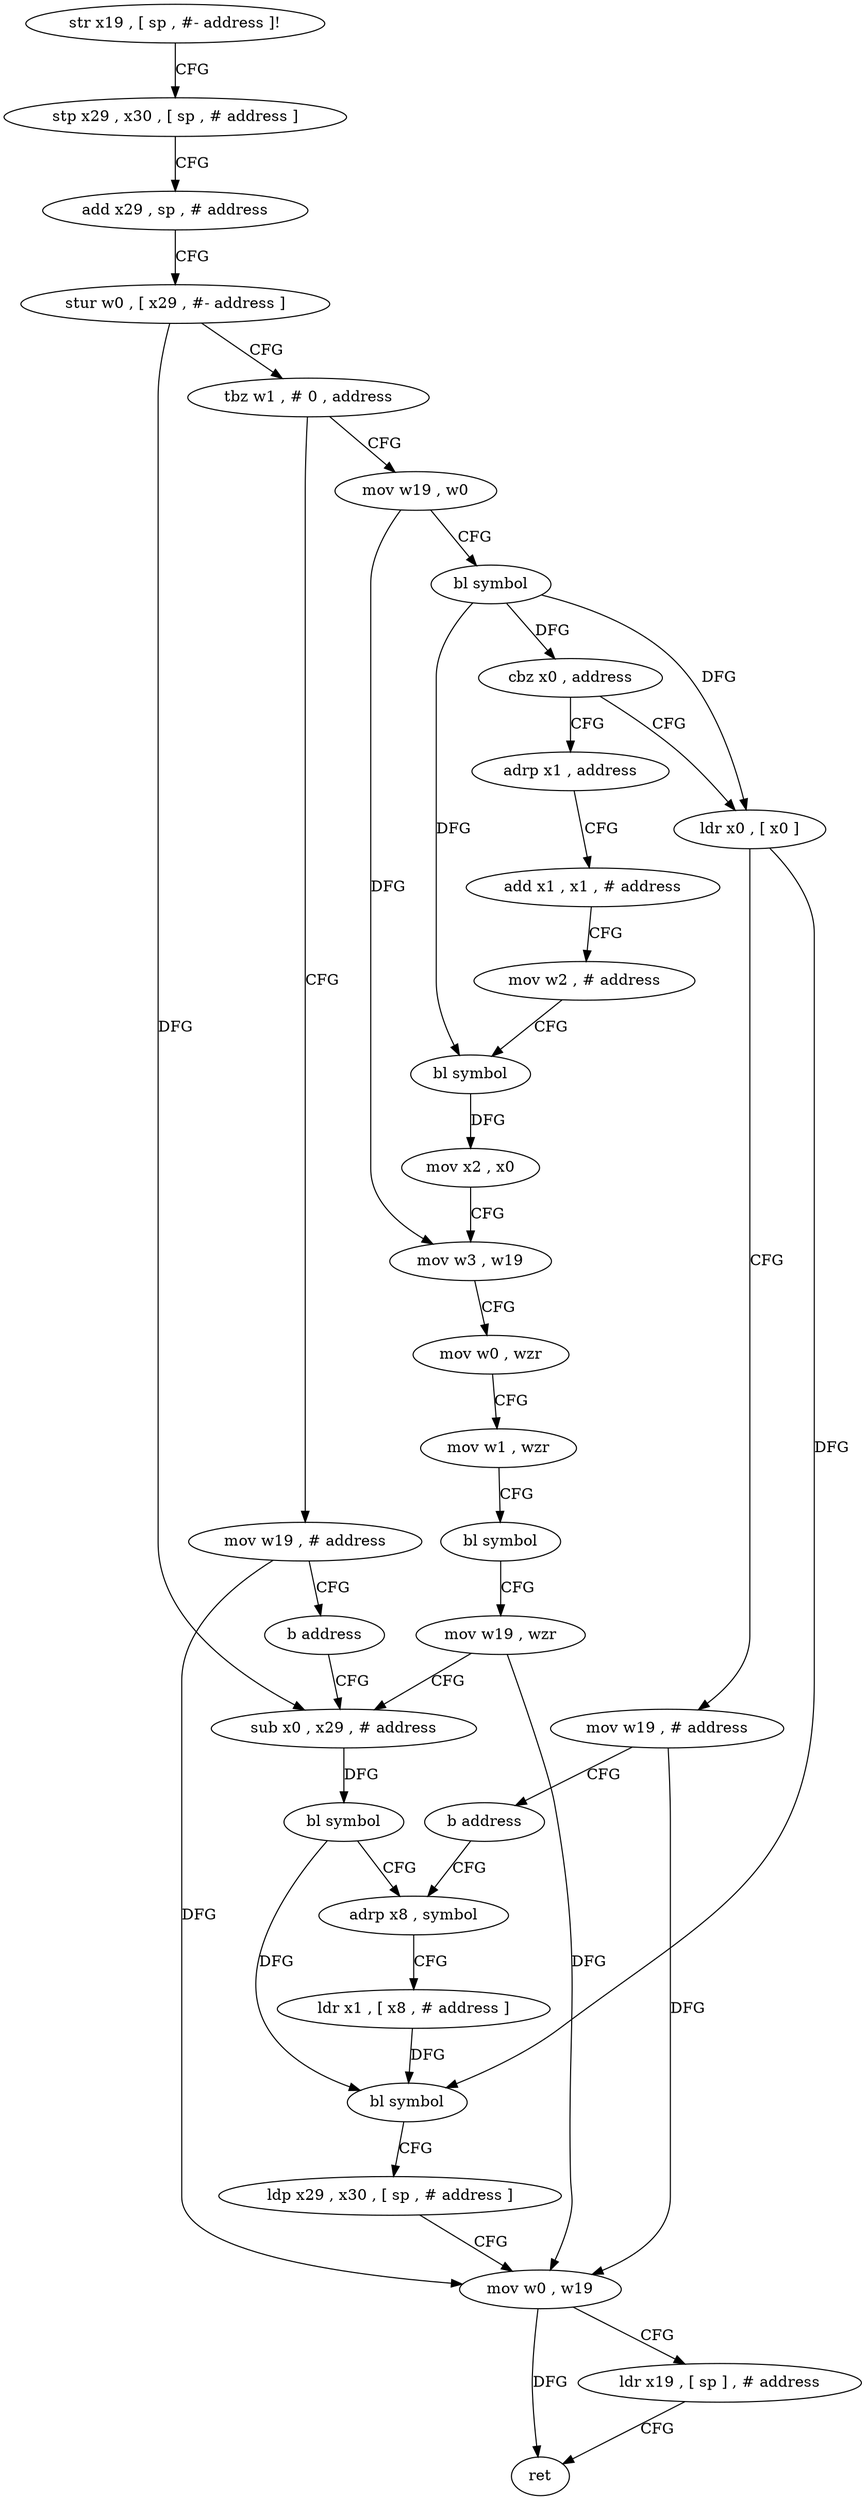 digraph "func" {
"4201684" [label = "str x19 , [ sp , #- address ]!" ]
"4201688" [label = "stp x29 , x30 , [ sp , # address ]" ]
"4201692" [label = "add x29 , sp , # address" ]
"4201696" [label = "stur w0 , [ x29 , #- address ]" ]
"4201700" [label = "tbz w1 , # 0 , address" ]
"4201728" [label = "mov w19 , # address" ]
"4201704" [label = "mov w19 , w0" ]
"4201732" [label = "b address" ]
"4201776" [label = "sub x0 , x29 , # address" ]
"4201708" [label = "bl symbol" ]
"4201712" [label = "cbz x0 , address" ]
"4201736" [label = "adrp x1 , address" ]
"4201716" [label = "ldr x0 , [ x0 ]" ]
"4201780" [label = "bl symbol" ]
"4201784" [label = "adrp x8 , symbol" ]
"4201740" [label = "add x1 , x1 , # address" ]
"4201744" [label = "mov w2 , # address" ]
"4201748" [label = "bl symbol" ]
"4201752" [label = "mov x2 , x0" ]
"4201756" [label = "mov w3 , w19" ]
"4201760" [label = "mov w0 , wzr" ]
"4201764" [label = "mov w1 , wzr" ]
"4201768" [label = "bl symbol" ]
"4201772" [label = "mov w19 , wzr" ]
"4201720" [label = "mov w19 , # address" ]
"4201724" [label = "b address" ]
"4201788" [label = "ldr x1 , [ x8 , # address ]" ]
"4201792" [label = "bl symbol" ]
"4201796" [label = "ldp x29 , x30 , [ sp , # address ]" ]
"4201800" [label = "mov w0 , w19" ]
"4201804" [label = "ldr x19 , [ sp ] , # address" ]
"4201808" [label = "ret" ]
"4201684" -> "4201688" [ label = "CFG" ]
"4201688" -> "4201692" [ label = "CFG" ]
"4201692" -> "4201696" [ label = "CFG" ]
"4201696" -> "4201700" [ label = "CFG" ]
"4201696" -> "4201776" [ label = "DFG" ]
"4201700" -> "4201728" [ label = "CFG" ]
"4201700" -> "4201704" [ label = "CFG" ]
"4201728" -> "4201732" [ label = "CFG" ]
"4201728" -> "4201800" [ label = "DFG" ]
"4201704" -> "4201708" [ label = "CFG" ]
"4201704" -> "4201756" [ label = "DFG" ]
"4201732" -> "4201776" [ label = "CFG" ]
"4201776" -> "4201780" [ label = "DFG" ]
"4201708" -> "4201712" [ label = "DFG" ]
"4201708" -> "4201748" [ label = "DFG" ]
"4201708" -> "4201716" [ label = "DFG" ]
"4201712" -> "4201736" [ label = "CFG" ]
"4201712" -> "4201716" [ label = "CFG" ]
"4201736" -> "4201740" [ label = "CFG" ]
"4201716" -> "4201720" [ label = "CFG" ]
"4201716" -> "4201792" [ label = "DFG" ]
"4201780" -> "4201784" [ label = "CFG" ]
"4201780" -> "4201792" [ label = "DFG" ]
"4201784" -> "4201788" [ label = "CFG" ]
"4201740" -> "4201744" [ label = "CFG" ]
"4201744" -> "4201748" [ label = "CFG" ]
"4201748" -> "4201752" [ label = "DFG" ]
"4201752" -> "4201756" [ label = "CFG" ]
"4201756" -> "4201760" [ label = "CFG" ]
"4201760" -> "4201764" [ label = "CFG" ]
"4201764" -> "4201768" [ label = "CFG" ]
"4201768" -> "4201772" [ label = "CFG" ]
"4201772" -> "4201776" [ label = "CFG" ]
"4201772" -> "4201800" [ label = "DFG" ]
"4201720" -> "4201724" [ label = "CFG" ]
"4201720" -> "4201800" [ label = "DFG" ]
"4201724" -> "4201784" [ label = "CFG" ]
"4201788" -> "4201792" [ label = "DFG" ]
"4201792" -> "4201796" [ label = "CFG" ]
"4201796" -> "4201800" [ label = "CFG" ]
"4201800" -> "4201804" [ label = "CFG" ]
"4201800" -> "4201808" [ label = "DFG" ]
"4201804" -> "4201808" [ label = "CFG" ]
}
